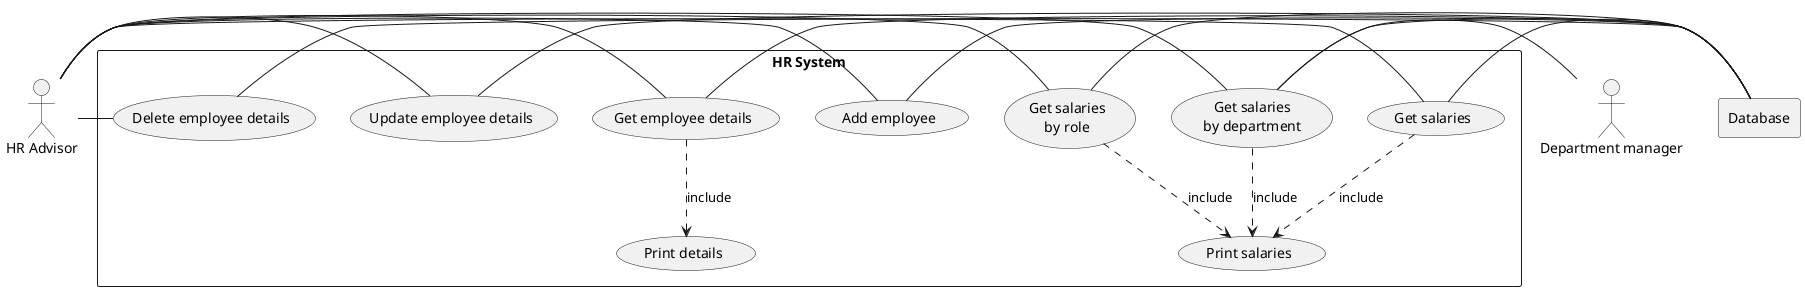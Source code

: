@startuml

actor HR as "HR Advisor"

actor DM as "Department manager"

rectangle Database

rectangle "HR System" {
    usecase UC1 as "Get salaries"

    usecase UC2_3 as "Get salaries
    by department"

    usecase UC4 as "Get salaries
    by role"

    usecase UC5 as "Add employee"

    usecase UC6 as "Get employee details"

    usecase UC7 as "Update employee details"

    usecase UC8 as "Delete employee details"

    usecase UCa as "Print salaries"

    usecase UCb as "Print details"

    HR - UC1
    HR - UC2_3
    DM - UC2_3
    HR - UC4
    HR - UC5
    HR - UC6
    HR - UC7
    HR - UC8
    UC1 ..> UCa : include
    UC2_3 ..> UCa : include
    UC4 ..> UCa : include
    UC6 ..> UCb : include
    UC1 - Database
    UC2_3 - Database
    UC4 - Database
    UC5 - Database
    UC6 - Database
    UC7 - Database
    UC8 - Database
}

@enduml